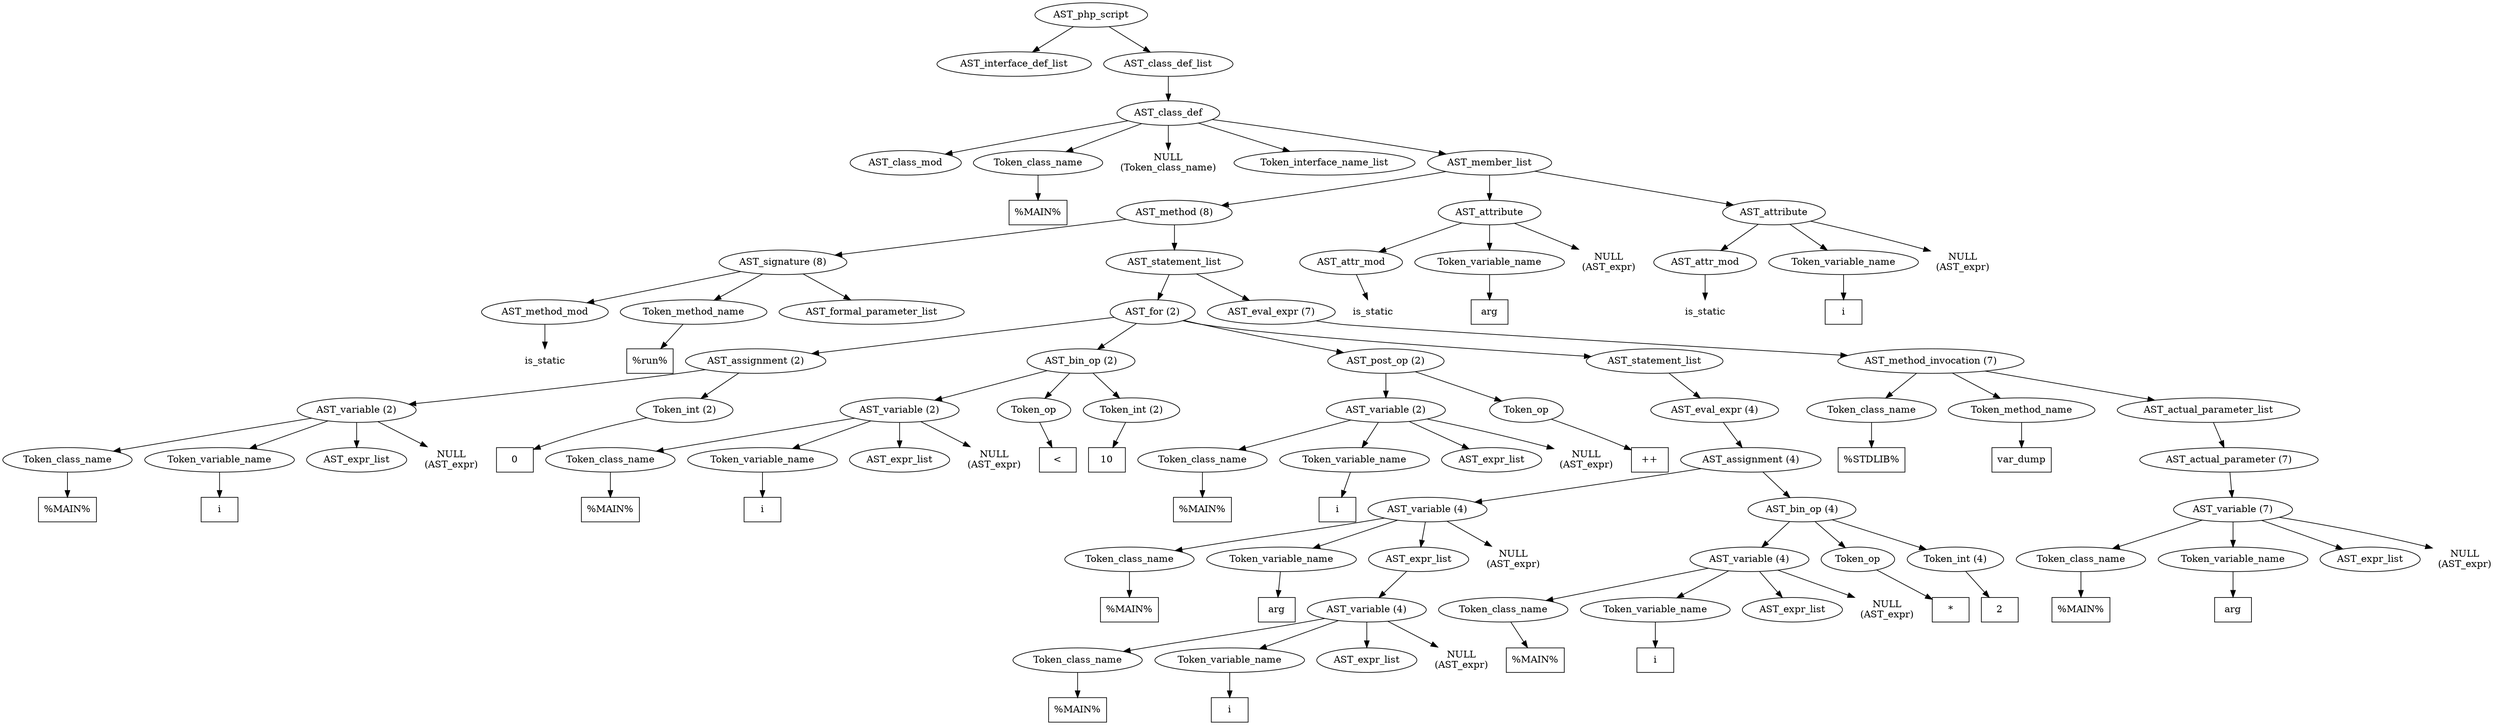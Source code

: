 /*
 * AST in dot format generated by phc -- the PHP compiler
 */

digraph AST {
node_0 [label="AST_php_script"];
node_1 [label="AST_interface_def_list"];
node_2 [label="AST_class_def_list"];
node_3 [label="AST_class_def"];
node_4 [label="AST_class_mod"];
node_5 [label="Token_class_name"];
node_6 [label="%MAIN%", shape=box]
node_5 -> node_6;
node_7 [label="NULL\n(Token_class_name)", shape=plaintext]
node_8 [label="Token_interface_name_list"];
node_9 [label="AST_member_list"];
node_10 [label="AST_method (8)"];
node_11 [label="AST_signature (8)"];
node_12 [label="AST_method_mod"];
node_13 [label="is_static", shape=plaintext]
node_12 -> node_13;
node_14 [label="Token_method_name"];
node_15 [label="%run%", shape=box]
node_14 -> node_15;
node_16 [label="AST_formal_parameter_list"];
node_11 -> node_16;
node_11 -> node_14;
node_11 -> node_12;
node_17 [label="AST_statement_list"];
node_18 [label="AST_for (2)"];
node_19 [label="AST_assignment (2)"];
node_20 [label="AST_variable (2)"];
node_21 [label="Token_class_name"];
node_22 [label="%MAIN%", shape=box]
node_21 -> node_22;
node_23 [label="Token_variable_name"];
node_24 [label="i", shape=box]
node_23 -> node_24;
node_25 [label="AST_expr_list"];
node_26 [label="NULL\n(AST_expr)", shape=plaintext]
node_20 -> node_26;
node_20 -> node_25;
node_20 -> node_23;
node_20 -> node_21;
node_27 [label="Token_int (2)"];
node_28 [label="0", shape=box]
node_27 -> node_28;
node_19 -> node_27;
node_19 -> node_20;
node_29 [label="AST_bin_op (2)"];
node_30 [label="AST_variable (2)"];
node_31 [label="Token_class_name"];
node_32 [label="%MAIN%", shape=box]
node_31 -> node_32;
node_33 [label="Token_variable_name"];
node_34 [label="i", shape=box]
node_33 -> node_34;
node_35 [label="AST_expr_list"];
node_36 [label="NULL\n(AST_expr)", shape=plaintext]
node_30 -> node_36;
node_30 -> node_35;
node_30 -> node_33;
node_30 -> node_31;
node_37 [label="Token_op"];
node_38 [label="<", shape=box]
node_37 -> node_38;
node_39 [label="Token_int (2)"];
node_40 [label="10", shape=box]
node_39 -> node_40;
node_29 -> node_39;
node_29 -> node_37;
node_29 -> node_30;
node_41 [label="AST_post_op (2)"];
node_42 [label="AST_variable (2)"];
node_43 [label="Token_class_name"];
node_44 [label="%MAIN%", shape=box]
node_43 -> node_44;
node_45 [label="Token_variable_name"];
node_46 [label="i", shape=box]
node_45 -> node_46;
node_47 [label="AST_expr_list"];
node_48 [label="NULL\n(AST_expr)", shape=plaintext]
node_42 -> node_48;
node_42 -> node_47;
node_42 -> node_45;
node_42 -> node_43;
node_49 [label="Token_op"];
node_50 [label="++", shape=box]
node_49 -> node_50;
node_41 -> node_49;
node_41 -> node_42;
node_51 [label="AST_statement_list"];
node_52 [label="AST_eval_expr (4)"];
node_53 [label="AST_assignment (4)"];
node_54 [label="AST_variable (4)"];
node_55 [label="Token_class_name"];
node_56 [label="%MAIN%", shape=box]
node_55 -> node_56;
node_57 [label="Token_variable_name"];
node_58 [label="arg", shape=box]
node_57 -> node_58;
node_59 [label="AST_expr_list"];
node_60 [label="AST_variable (4)"];
node_61 [label="Token_class_name"];
node_62 [label="%MAIN%", shape=box]
node_61 -> node_62;
node_63 [label="Token_variable_name"];
node_64 [label="i", shape=box]
node_63 -> node_64;
node_65 [label="AST_expr_list"];
node_66 [label="NULL\n(AST_expr)", shape=plaintext]
node_60 -> node_66;
node_60 -> node_65;
node_60 -> node_63;
node_60 -> node_61;
node_59 -> node_60;
node_67 [label="NULL\n(AST_expr)", shape=plaintext]
node_54 -> node_67;
node_54 -> node_59;
node_54 -> node_57;
node_54 -> node_55;
node_68 [label="AST_bin_op (4)"];
node_69 [label="AST_variable (4)"];
node_70 [label="Token_class_name"];
node_71 [label="%MAIN%", shape=box]
node_70 -> node_71;
node_72 [label="Token_variable_name"];
node_73 [label="i", shape=box]
node_72 -> node_73;
node_74 [label="AST_expr_list"];
node_75 [label="NULL\n(AST_expr)", shape=plaintext]
node_69 -> node_75;
node_69 -> node_74;
node_69 -> node_72;
node_69 -> node_70;
node_76 [label="Token_op"];
node_77 [label="*", shape=box]
node_76 -> node_77;
node_78 [label="Token_int (4)"];
node_79 [label="2", shape=box]
node_78 -> node_79;
node_68 -> node_78;
node_68 -> node_76;
node_68 -> node_69;
node_53 -> node_68;
node_53 -> node_54;
node_52 -> node_53;
node_51 -> node_52;
node_18 -> node_51;
node_18 -> node_41;
node_18 -> node_29;
node_18 -> node_19;
node_80 [label="AST_eval_expr (7)"];
node_81 [label="AST_method_invocation (7)"];
node_82 [label="Token_class_name"];
node_83 [label="%STDLIB%", shape=box]
node_82 -> node_83;
node_84 [label="Token_method_name"];
node_85 [label="var_dump", shape=box]
node_84 -> node_85;
node_86 [label="AST_actual_parameter_list"];
node_87 [label="AST_actual_parameter (7)"];
node_88 [label="AST_variable (7)"];
node_89 [label="Token_class_name"];
node_90 [label="%MAIN%", shape=box]
node_89 -> node_90;
node_91 [label="Token_variable_name"];
node_92 [label="arg", shape=box]
node_91 -> node_92;
node_93 [label="AST_expr_list"];
node_94 [label="NULL\n(AST_expr)", shape=plaintext]
node_88 -> node_94;
node_88 -> node_93;
node_88 -> node_91;
node_88 -> node_89;
node_87 -> node_88;
node_86 -> node_87;
node_81 -> node_86;
node_81 -> node_84;
node_81 -> node_82;
node_80 -> node_81;
node_17 -> node_80;
node_17 -> node_18;
node_10 -> node_17;
node_10 -> node_11;
node_95 [label="AST_attribute"];
node_96 [label="AST_attr_mod"];
node_97 [label="is_static", shape=plaintext]
node_96 -> node_97;
node_98 [label="Token_variable_name"];
node_99 [label="arg", shape=box]
node_98 -> node_99;
node_100 [label="NULL\n(AST_expr)", shape=plaintext]
node_95 -> node_100;
node_95 -> node_98;
node_95 -> node_96;
node_101 [label="AST_attribute"];
node_102 [label="AST_attr_mod"];
node_103 [label="is_static", shape=plaintext]
node_102 -> node_103;
node_104 [label="Token_variable_name"];
node_105 [label="i", shape=box]
node_104 -> node_105;
node_106 [label="NULL\n(AST_expr)", shape=plaintext]
node_101 -> node_106;
node_101 -> node_104;
node_101 -> node_102;
node_9 -> node_101;
node_9 -> node_95;
node_9 -> node_10;
node_3 -> node_9;
node_3 -> node_8;
node_3 -> node_7;
node_3 -> node_5;
node_3 -> node_4;
node_2 -> node_3;
node_0 -> node_2;
node_0 -> node_1;
}
